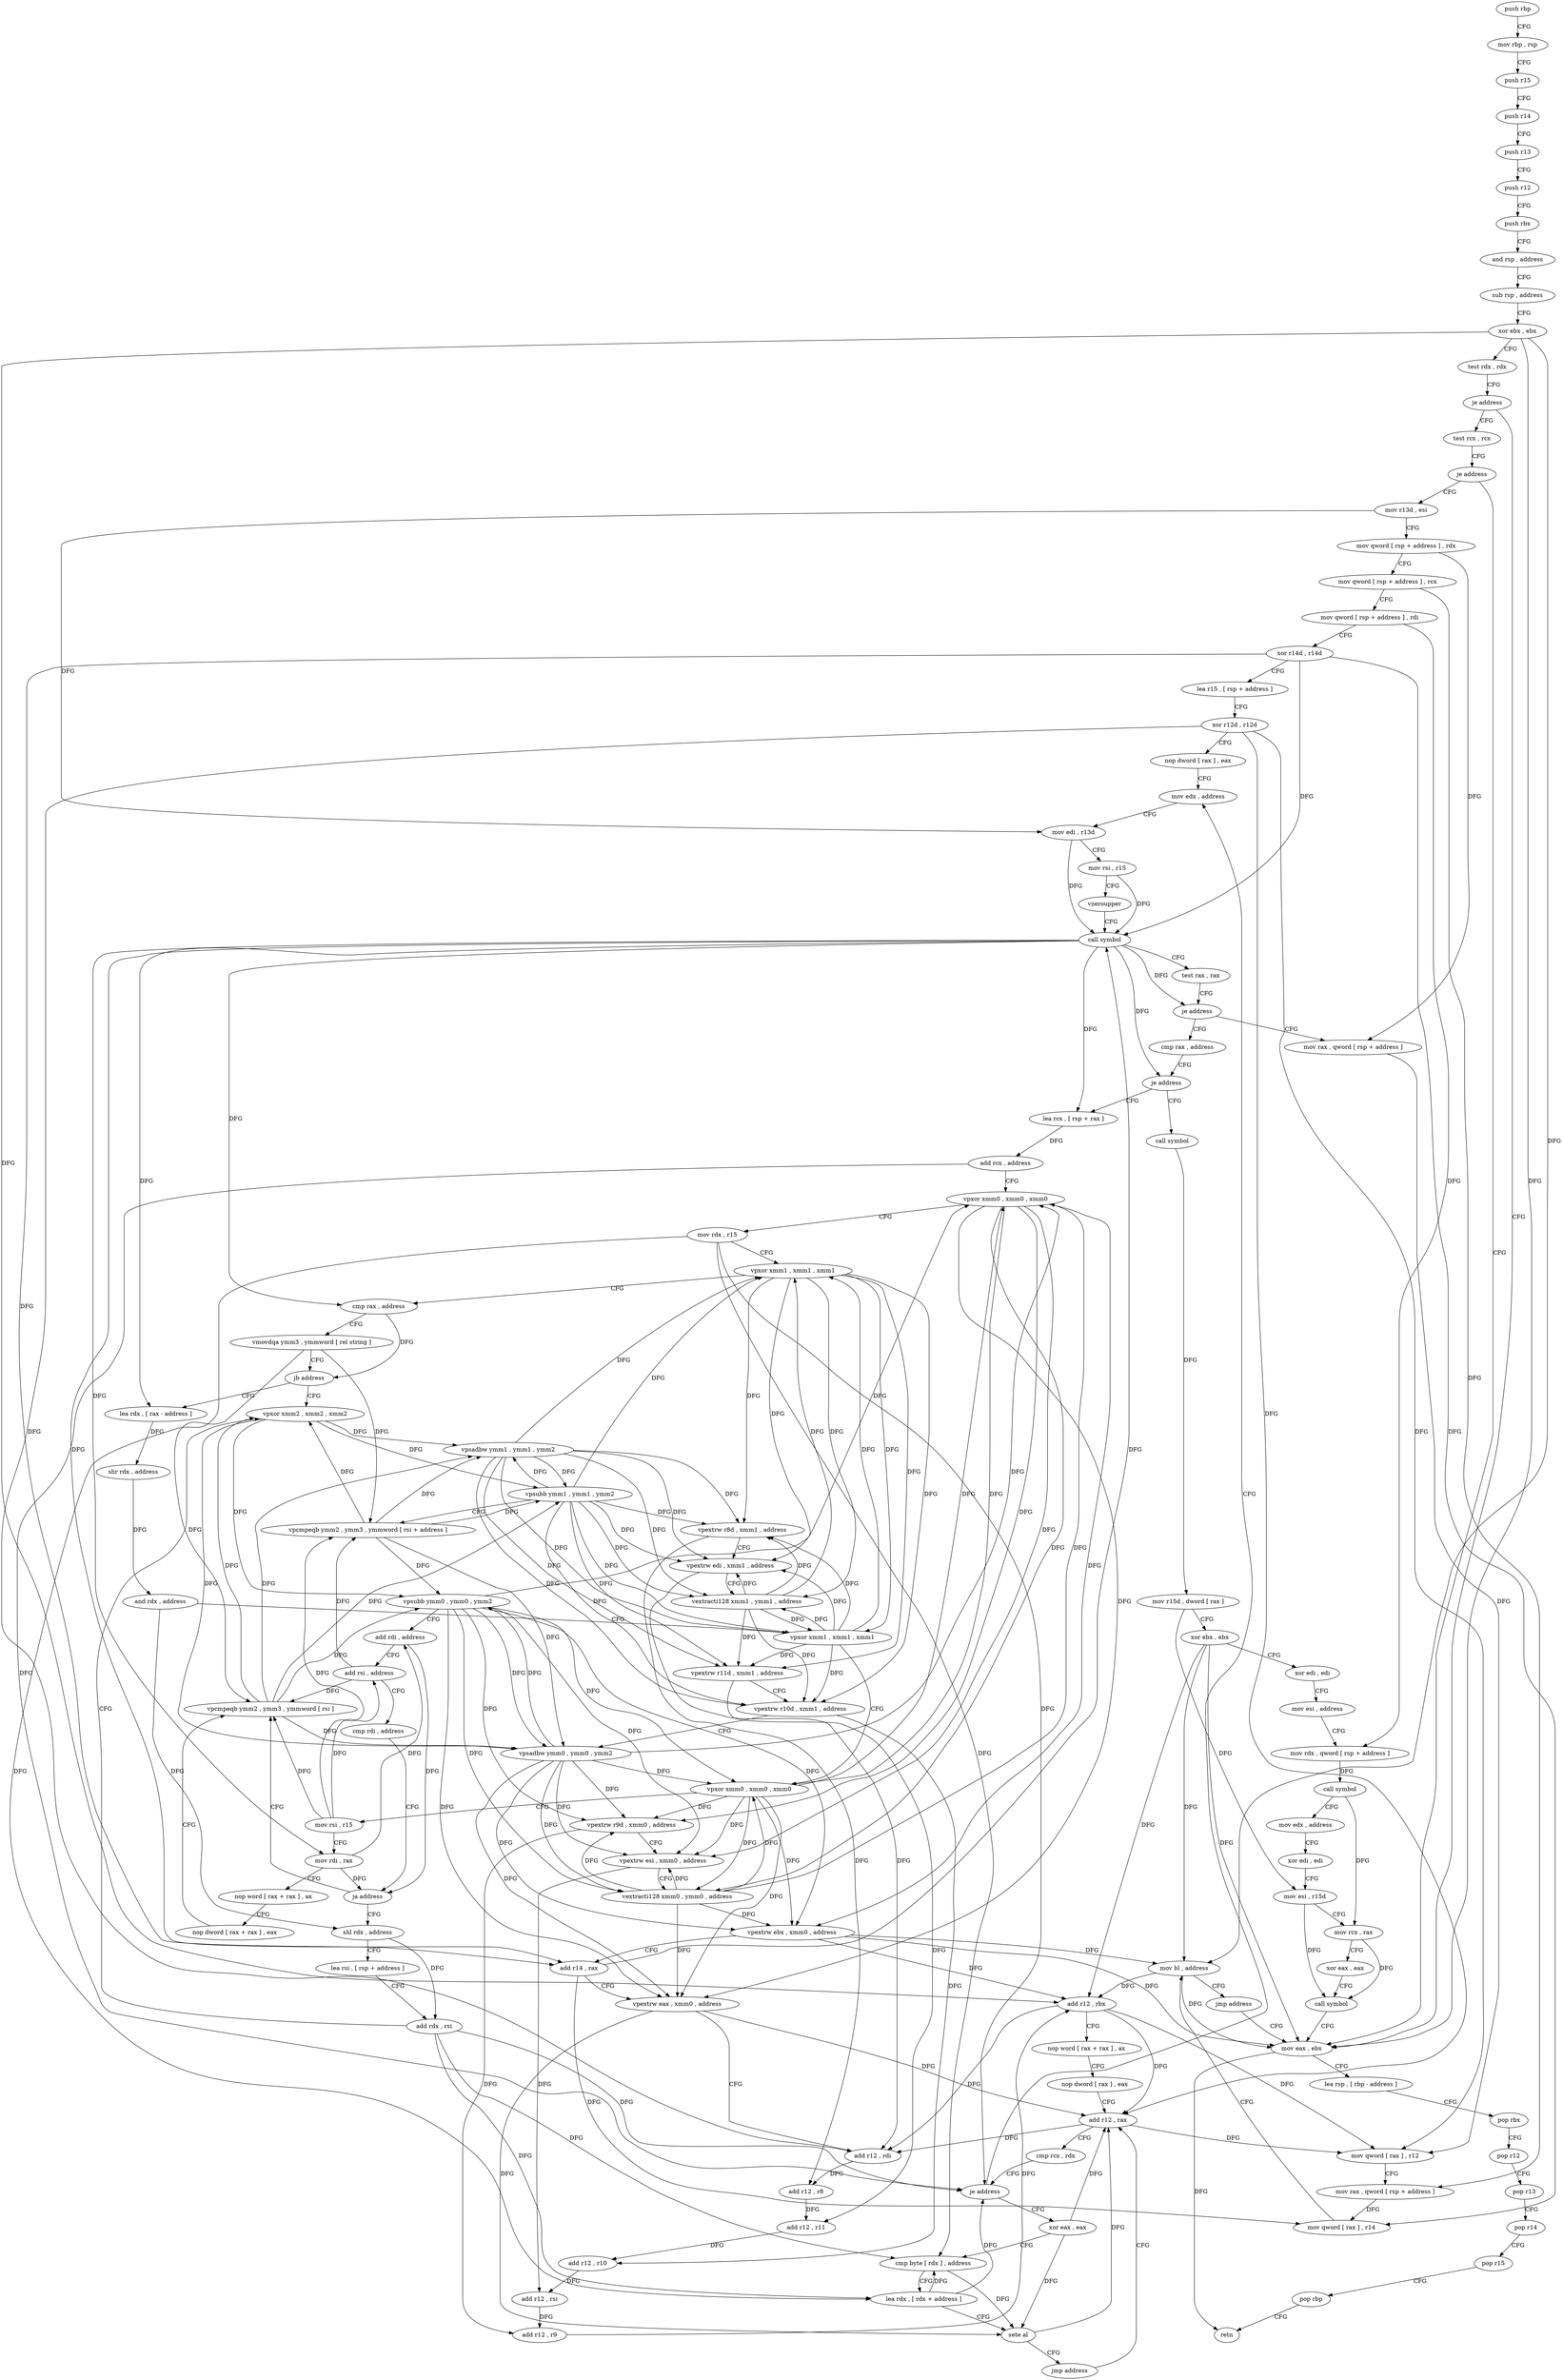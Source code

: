 digraph "func" {
"4224192" [label = "push rbp" ]
"4224193" [label = "mov rbp , rsp" ]
"4224196" [label = "push r15" ]
"4224198" [label = "push r14" ]
"4224200" [label = "push r13" ]
"4224202" [label = "push r12" ]
"4224204" [label = "push rbx" ]
"4224205" [label = "and rsp , address" ]
"4224209" [label = "sub rsp , address" ]
"4224216" [label = "xor ebx , ebx" ]
"4224218" [label = "test rdx , rdx" ]
"4224221" [label = "je address" ]
"4224621" [label = "mov eax , ebx" ]
"4224227" [label = "test rcx , rcx" ]
"4224623" [label = "lea rsp , [ rbp - address ]" ]
"4224627" [label = "pop rbx" ]
"4224628" [label = "pop r12" ]
"4224630" [label = "pop r13" ]
"4224632" [label = "pop r14" ]
"4224634" [label = "pop r15" ]
"4224636" [label = "pop rbp" ]
"4224637" [label = "retn" ]
"4224230" [label = "je address" ]
"4224236" [label = "mov r13d , esi" ]
"4224239" [label = "mov qword [ rsp + address ] , rdx" ]
"4224244" [label = "mov qword [ rsp + address ] , rcx" ]
"4224249" [label = "mov qword [ rsp + address ] , rdi" ]
"4224254" [label = "xor r14d , r14d" ]
"4224257" [label = "lea r15 , [ rsp + address ]" ]
"4224262" [label = "xor r12d , r12d" ]
"4224265" [label = "nop dword [ rax ] , eax" ]
"4224272" [label = "mov edx , address" ]
"4224554" [label = "mov rax , qword [ rsp + address ]" ]
"4224559" [label = "mov qword [ rax ] , r12" ]
"4224562" [label = "mov rax , qword [ rsp + address ]" ]
"4224567" [label = "mov qword [ rax ] , r14" ]
"4224570" [label = "mov bl , address" ]
"4224572" [label = "jmp address" ]
"4224300" [label = "cmp rax , address" ]
"4224304" [label = "je address" ]
"4224574" [label = "call symbol" ]
"4224310" [label = "lea rcx , [ rsp + rax ]" ]
"4224579" [label = "mov r15d , dword [ rax ]" ]
"4224582" [label = "xor ebx , ebx" ]
"4224584" [label = "xor edi , edi" ]
"4224586" [label = "mov esi , address" ]
"4224591" [label = "mov rdx , qword [ rsp + address ]" ]
"4224596" [label = "call symbol" ]
"4224601" [label = "mov edx , address" ]
"4224606" [label = "xor edi , edi" ]
"4224608" [label = "mov esi , r15d" ]
"4224611" [label = "mov rcx , rax" ]
"4224614" [label = "xor eax , eax" ]
"4224616" [label = "call symbol" ]
"4224314" [label = "add rcx , address" ]
"4224318" [label = "vpxor xmm0 , xmm0 , xmm0" ]
"4224322" [label = "mov rdx , r15" ]
"4224325" [label = "vpxor xmm1 , xmm1 , xmm1" ]
"4224329" [label = "cmp rax , address" ]
"4224333" [label = "vmovdqa ymm3 , ymmword [ rel string ]" ]
"4224341" [label = "jb address" ]
"4224427" [label = "vpxor xmm2 , xmm2 , xmm2" ]
"4224343" [label = "lea rdx , [ rax - address ]" ]
"4224431" [label = "vpsadbw ymm1 , ymm1 , ymm2" ]
"4224435" [label = "vpextrw r8d , xmm1 , address" ]
"4224440" [label = "vpextrw edi , xmm1 , address" ]
"4224445" [label = "vextracti128 xmm1 , ymm1 , address" ]
"4224451" [label = "vpextrw r11d , xmm1 , address" ]
"4224456" [label = "vpextrw r10d , xmm1 , address" ]
"4224461" [label = "vpsadbw ymm0 , ymm0 , ymm2" ]
"4224465" [label = "vpextrw r9d , xmm0 , address" ]
"4224470" [label = "vpextrw esi , xmm0 , address" ]
"4224475" [label = "vextracti128 xmm0 , ymm0 , address" ]
"4224481" [label = "vpextrw ebx , xmm0 , address" ]
"4224486" [label = "add r14 , rax" ]
"4224489" [label = "vpextrw eax , xmm0 , address" ]
"4224494" [label = "add r12 , rdi" ]
"4224497" [label = "add r12 , r8" ]
"4224500" [label = "add r12 , r11" ]
"4224503" [label = "add r12 , r10" ]
"4224506" [label = "add r12 , rsi" ]
"4224509" [label = "add r12 , r9" ]
"4224512" [label = "add r12 , rbx" ]
"4224515" [label = "nop word [ rax + rax ] , ax" ]
"4224525" [label = "nop dword [ rax ] , eax" ]
"4224528" [label = "add r12 , rax" ]
"4224347" [label = "shr rdx , address" ]
"4224351" [label = "and rdx , address" ]
"4224355" [label = "vpxor xmm1 , xmm1 , xmm1" ]
"4224359" [label = "vpxor xmm0 , xmm0 , xmm0" ]
"4224363" [label = "mov rsi , r15" ]
"4224366" [label = "mov rdi , rax" ]
"4224369" [label = "nop word [ rax + rax ] , ax" ]
"4224379" [label = "nop dword [ rax + rax ] , eax" ]
"4224384" [label = "vpcmpeqb ymm2 , ymm3 , ymmword [ rsi ]" ]
"4224277" [label = "mov edi , r13d" ]
"4224280" [label = "mov rsi , r15" ]
"4224283" [label = "vzeroupper" ]
"4224286" [label = "call symbol" ]
"4224291" [label = "test rax , rax" ]
"4224294" [label = "je address" ]
"4224540" [label = "xor eax , eax" ]
"4224542" [label = "cmp byte [ rdx ] , address" ]
"4224545" [label = "lea rdx , [ rdx + address ]" ]
"4224549" [label = "sete al" ]
"4224552" [label = "jmp address" ]
"4224388" [label = "vpsubb ymm1 , ymm1 , ymm2" ]
"4224392" [label = "vpcmpeqb ymm2 , ymm3 , ymmword [ rsi + address ]" ]
"4224397" [label = "vpsubb ymm0 , ymm0 , ymm2" ]
"4224401" [label = "add rdi , address" ]
"4224405" [label = "add rsi , address" ]
"4224409" [label = "cmp rdi , address" ]
"4224413" [label = "ja address" ]
"4224415" [label = "shl rdx , address" ]
"4224419" [label = "lea rsi , [ rsp + address ]" ]
"4224424" [label = "add rdx , rsi" ]
"4224531" [label = "cmp rcx , rdx" ]
"4224534" [label = "je address" ]
"4224192" -> "4224193" [ label = "CFG" ]
"4224193" -> "4224196" [ label = "CFG" ]
"4224196" -> "4224198" [ label = "CFG" ]
"4224198" -> "4224200" [ label = "CFG" ]
"4224200" -> "4224202" [ label = "CFG" ]
"4224202" -> "4224204" [ label = "CFG" ]
"4224204" -> "4224205" [ label = "CFG" ]
"4224205" -> "4224209" [ label = "CFG" ]
"4224209" -> "4224216" [ label = "CFG" ]
"4224216" -> "4224218" [ label = "CFG" ]
"4224216" -> "4224621" [ label = "DFG" ]
"4224216" -> "4224570" [ label = "DFG" ]
"4224216" -> "4224512" [ label = "DFG" ]
"4224218" -> "4224221" [ label = "CFG" ]
"4224221" -> "4224621" [ label = "CFG" ]
"4224221" -> "4224227" [ label = "CFG" ]
"4224621" -> "4224623" [ label = "CFG" ]
"4224621" -> "4224637" [ label = "DFG" ]
"4224227" -> "4224230" [ label = "CFG" ]
"4224623" -> "4224627" [ label = "CFG" ]
"4224627" -> "4224628" [ label = "CFG" ]
"4224628" -> "4224630" [ label = "CFG" ]
"4224630" -> "4224632" [ label = "CFG" ]
"4224632" -> "4224634" [ label = "CFG" ]
"4224634" -> "4224636" [ label = "CFG" ]
"4224636" -> "4224637" [ label = "CFG" ]
"4224230" -> "4224621" [ label = "CFG" ]
"4224230" -> "4224236" [ label = "CFG" ]
"4224236" -> "4224239" [ label = "CFG" ]
"4224236" -> "4224277" [ label = "DFG" ]
"4224239" -> "4224244" [ label = "CFG" ]
"4224239" -> "4224554" [ label = "DFG" ]
"4224244" -> "4224249" [ label = "CFG" ]
"4224244" -> "4224562" [ label = "DFG" ]
"4224249" -> "4224254" [ label = "CFG" ]
"4224249" -> "4224591" [ label = "DFG" ]
"4224254" -> "4224257" [ label = "CFG" ]
"4224254" -> "4224286" [ label = "DFG" ]
"4224254" -> "4224567" [ label = "DFG" ]
"4224254" -> "4224486" [ label = "DFG" ]
"4224257" -> "4224262" [ label = "CFG" ]
"4224262" -> "4224265" [ label = "CFG" ]
"4224262" -> "4224559" [ label = "DFG" ]
"4224262" -> "4224494" [ label = "DFG" ]
"4224262" -> "4224528" [ label = "DFG" ]
"4224265" -> "4224272" [ label = "CFG" ]
"4224272" -> "4224277" [ label = "CFG" ]
"4224554" -> "4224559" [ label = "DFG" ]
"4224559" -> "4224562" [ label = "CFG" ]
"4224562" -> "4224567" [ label = "DFG" ]
"4224567" -> "4224570" [ label = "CFG" ]
"4224570" -> "4224572" [ label = "CFG" ]
"4224570" -> "4224621" [ label = "DFG" ]
"4224570" -> "4224512" [ label = "DFG" ]
"4224572" -> "4224621" [ label = "CFG" ]
"4224300" -> "4224304" [ label = "CFG" ]
"4224304" -> "4224574" [ label = "CFG" ]
"4224304" -> "4224310" [ label = "CFG" ]
"4224574" -> "4224579" [ label = "DFG" ]
"4224310" -> "4224314" [ label = "DFG" ]
"4224579" -> "4224582" [ label = "CFG" ]
"4224579" -> "4224608" [ label = "DFG" ]
"4224582" -> "4224584" [ label = "CFG" ]
"4224582" -> "4224621" [ label = "DFG" ]
"4224582" -> "4224570" [ label = "DFG" ]
"4224582" -> "4224512" [ label = "DFG" ]
"4224584" -> "4224586" [ label = "CFG" ]
"4224586" -> "4224591" [ label = "CFG" ]
"4224591" -> "4224596" [ label = "DFG" ]
"4224596" -> "4224601" [ label = "CFG" ]
"4224596" -> "4224611" [ label = "DFG" ]
"4224601" -> "4224606" [ label = "CFG" ]
"4224606" -> "4224608" [ label = "CFG" ]
"4224608" -> "4224611" [ label = "CFG" ]
"4224608" -> "4224616" [ label = "DFG" ]
"4224611" -> "4224614" [ label = "CFG" ]
"4224611" -> "4224616" [ label = "DFG" ]
"4224614" -> "4224616" [ label = "CFG" ]
"4224616" -> "4224621" [ label = "CFG" ]
"4224314" -> "4224318" [ label = "CFG" ]
"4224314" -> "4224534" [ label = "DFG" ]
"4224318" -> "4224322" [ label = "CFG" ]
"4224318" -> "4224465" [ label = "DFG" ]
"4224318" -> "4224470" [ label = "DFG" ]
"4224318" -> "4224475" [ label = "DFG" ]
"4224318" -> "4224481" [ label = "DFG" ]
"4224318" -> "4224489" [ label = "DFG" ]
"4224318" -> "4224359" [ label = "DFG" ]
"4224322" -> "4224325" [ label = "CFG" ]
"4224322" -> "4224534" [ label = "DFG" ]
"4224322" -> "4224542" [ label = "DFG" ]
"4224322" -> "4224545" [ label = "DFG" ]
"4224325" -> "4224329" [ label = "CFG" ]
"4224325" -> "4224435" [ label = "DFG" ]
"4224325" -> "4224440" [ label = "DFG" ]
"4224325" -> "4224445" [ label = "DFG" ]
"4224325" -> "4224451" [ label = "DFG" ]
"4224325" -> "4224456" [ label = "DFG" ]
"4224325" -> "4224355" [ label = "DFG" ]
"4224329" -> "4224333" [ label = "CFG" ]
"4224329" -> "4224341" [ label = "DFG" ]
"4224333" -> "4224341" [ label = "CFG" ]
"4224333" -> "4224384" [ label = "DFG" ]
"4224333" -> "4224392" [ label = "DFG" ]
"4224341" -> "4224427" [ label = "CFG" ]
"4224341" -> "4224343" [ label = "CFG" ]
"4224427" -> "4224431" [ label = "DFG" ]
"4224427" -> "4224461" [ label = "DFG" ]
"4224427" -> "4224388" [ label = "DFG" ]
"4224427" -> "4224397" [ label = "DFG" ]
"4224343" -> "4224347" [ label = "DFG" ]
"4224431" -> "4224435" [ label = "DFG" ]
"4224431" -> "4224325" [ label = "DFG" ]
"4224431" -> "4224440" [ label = "DFG" ]
"4224431" -> "4224445" [ label = "DFG" ]
"4224431" -> "4224451" [ label = "DFG" ]
"4224431" -> "4224456" [ label = "DFG" ]
"4224431" -> "4224355" [ label = "DFG" ]
"4224431" -> "4224388" [ label = "DFG" ]
"4224435" -> "4224440" [ label = "CFG" ]
"4224435" -> "4224497" [ label = "DFG" ]
"4224440" -> "4224445" [ label = "CFG" ]
"4224440" -> "4224494" [ label = "DFG" ]
"4224445" -> "4224451" [ label = "DFG" ]
"4224445" -> "4224325" [ label = "DFG" ]
"4224445" -> "4224435" [ label = "DFG" ]
"4224445" -> "4224440" [ label = "DFG" ]
"4224445" -> "4224456" [ label = "DFG" ]
"4224445" -> "4224355" [ label = "DFG" ]
"4224451" -> "4224456" [ label = "CFG" ]
"4224451" -> "4224500" [ label = "DFG" ]
"4224456" -> "4224461" [ label = "CFG" ]
"4224456" -> "4224503" [ label = "DFG" ]
"4224461" -> "4224465" [ label = "DFG" ]
"4224461" -> "4224318" [ label = "DFG" ]
"4224461" -> "4224470" [ label = "DFG" ]
"4224461" -> "4224475" [ label = "DFG" ]
"4224461" -> "4224481" [ label = "DFG" ]
"4224461" -> "4224489" [ label = "DFG" ]
"4224461" -> "4224359" [ label = "DFG" ]
"4224461" -> "4224397" [ label = "DFG" ]
"4224465" -> "4224470" [ label = "CFG" ]
"4224465" -> "4224509" [ label = "DFG" ]
"4224470" -> "4224475" [ label = "CFG" ]
"4224470" -> "4224506" [ label = "DFG" ]
"4224475" -> "4224481" [ label = "DFG" ]
"4224475" -> "4224318" [ label = "DFG" ]
"4224475" -> "4224465" [ label = "DFG" ]
"4224475" -> "4224470" [ label = "DFG" ]
"4224475" -> "4224489" [ label = "DFG" ]
"4224475" -> "4224359" [ label = "DFG" ]
"4224481" -> "4224486" [ label = "CFG" ]
"4224481" -> "4224621" [ label = "DFG" ]
"4224481" -> "4224570" [ label = "DFG" ]
"4224481" -> "4224512" [ label = "DFG" ]
"4224486" -> "4224489" [ label = "CFG" ]
"4224486" -> "4224286" [ label = "DFG" ]
"4224486" -> "4224567" [ label = "DFG" ]
"4224489" -> "4224494" [ label = "CFG" ]
"4224489" -> "4224528" [ label = "DFG" ]
"4224489" -> "4224549" [ label = "DFG" ]
"4224494" -> "4224497" [ label = "DFG" ]
"4224497" -> "4224500" [ label = "DFG" ]
"4224500" -> "4224503" [ label = "DFG" ]
"4224503" -> "4224506" [ label = "DFG" ]
"4224506" -> "4224509" [ label = "DFG" ]
"4224509" -> "4224512" [ label = "DFG" ]
"4224512" -> "4224515" [ label = "CFG" ]
"4224512" -> "4224559" [ label = "DFG" ]
"4224512" -> "4224494" [ label = "DFG" ]
"4224512" -> "4224528" [ label = "DFG" ]
"4224515" -> "4224525" [ label = "CFG" ]
"4224525" -> "4224528" [ label = "CFG" ]
"4224528" -> "4224531" [ label = "CFG" ]
"4224528" -> "4224559" [ label = "DFG" ]
"4224528" -> "4224494" [ label = "DFG" ]
"4224347" -> "4224351" [ label = "DFG" ]
"4224351" -> "4224355" [ label = "CFG" ]
"4224351" -> "4224415" [ label = "DFG" ]
"4224355" -> "4224359" [ label = "CFG" ]
"4224355" -> "4224325" [ label = "DFG" ]
"4224355" -> "4224435" [ label = "DFG" ]
"4224355" -> "4224440" [ label = "DFG" ]
"4224355" -> "4224445" [ label = "DFG" ]
"4224355" -> "4224451" [ label = "DFG" ]
"4224355" -> "4224456" [ label = "DFG" ]
"4224359" -> "4224363" [ label = "CFG" ]
"4224359" -> "4224318" [ label = "DFG" ]
"4224359" -> "4224465" [ label = "DFG" ]
"4224359" -> "4224470" [ label = "DFG" ]
"4224359" -> "4224475" [ label = "DFG" ]
"4224359" -> "4224481" [ label = "DFG" ]
"4224359" -> "4224489" [ label = "DFG" ]
"4224363" -> "4224366" [ label = "CFG" ]
"4224363" -> "4224384" [ label = "DFG" ]
"4224363" -> "4224392" [ label = "DFG" ]
"4224363" -> "4224405" [ label = "DFG" ]
"4224366" -> "4224369" [ label = "CFG" ]
"4224366" -> "4224401" [ label = "DFG" ]
"4224366" -> "4224413" [ label = "DFG" ]
"4224369" -> "4224379" [ label = "CFG" ]
"4224379" -> "4224384" [ label = "CFG" ]
"4224384" -> "4224388" [ label = "DFG" ]
"4224384" -> "4224427" [ label = "DFG" ]
"4224384" -> "4224431" [ label = "DFG" ]
"4224384" -> "4224461" [ label = "DFG" ]
"4224384" -> "4224397" [ label = "DFG" ]
"4224277" -> "4224280" [ label = "CFG" ]
"4224277" -> "4224286" [ label = "DFG" ]
"4224280" -> "4224283" [ label = "CFG" ]
"4224280" -> "4224286" [ label = "DFG" ]
"4224283" -> "4224286" [ label = "CFG" ]
"4224286" -> "4224291" [ label = "CFG" ]
"4224286" -> "4224294" [ label = "DFG" ]
"4224286" -> "4224304" [ label = "DFG" ]
"4224286" -> "4224310" [ label = "DFG" ]
"4224286" -> "4224329" [ label = "DFG" ]
"4224286" -> "4224486" [ label = "DFG" ]
"4224286" -> "4224343" [ label = "DFG" ]
"4224286" -> "4224366" [ label = "DFG" ]
"4224291" -> "4224294" [ label = "CFG" ]
"4224294" -> "4224554" [ label = "CFG" ]
"4224294" -> "4224300" [ label = "CFG" ]
"4224540" -> "4224542" [ label = "CFG" ]
"4224540" -> "4224528" [ label = "DFG" ]
"4224540" -> "4224549" [ label = "DFG" ]
"4224542" -> "4224545" [ label = "CFG" ]
"4224542" -> "4224549" [ label = "DFG" ]
"4224545" -> "4224549" [ label = "CFG" ]
"4224545" -> "4224534" [ label = "DFG" ]
"4224545" -> "4224542" [ label = "DFG" ]
"4224549" -> "4224552" [ label = "CFG" ]
"4224549" -> "4224528" [ label = "DFG" ]
"4224552" -> "4224528" [ label = "CFG" ]
"4224388" -> "4224392" [ label = "CFG" ]
"4224388" -> "4224325" [ label = "DFG" ]
"4224388" -> "4224435" [ label = "DFG" ]
"4224388" -> "4224440" [ label = "DFG" ]
"4224388" -> "4224445" [ label = "DFG" ]
"4224388" -> "4224451" [ label = "DFG" ]
"4224388" -> "4224456" [ label = "DFG" ]
"4224388" -> "4224355" [ label = "DFG" ]
"4224388" -> "4224431" [ label = "DFG" ]
"4224392" -> "4224397" [ label = "DFG" ]
"4224392" -> "4224427" [ label = "DFG" ]
"4224392" -> "4224431" [ label = "DFG" ]
"4224392" -> "4224461" [ label = "DFG" ]
"4224392" -> "4224388" [ label = "DFG" ]
"4224397" -> "4224401" [ label = "CFG" ]
"4224397" -> "4224318" [ label = "DFG" ]
"4224397" -> "4224465" [ label = "DFG" ]
"4224397" -> "4224470" [ label = "DFG" ]
"4224397" -> "4224475" [ label = "DFG" ]
"4224397" -> "4224481" [ label = "DFG" ]
"4224397" -> "4224489" [ label = "DFG" ]
"4224397" -> "4224359" [ label = "DFG" ]
"4224397" -> "4224461" [ label = "DFG" ]
"4224401" -> "4224405" [ label = "CFG" ]
"4224401" -> "4224413" [ label = "DFG" ]
"4224405" -> "4224409" [ label = "CFG" ]
"4224405" -> "4224384" [ label = "DFG" ]
"4224405" -> "4224392" [ label = "DFG" ]
"4224409" -> "4224413" [ label = "CFG" ]
"4224413" -> "4224384" [ label = "CFG" ]
"4224413" -> "4224415" [ label = "CFG" ]
"4224415" -> "4224419" [ label = "CFG" ]
"4224415" -> "4224424" [ label = "DFG" ]
"4224419" -> "4224424" [ label = "CFG" ]
"4224424" -> "4224427" [ label = "CFG" ]
"4224424" -> "4224534" [ label = "DFG" ]
"4224424" -> "4224542" [ label = "DFG" ]
"4224424" -> "4224545" [ label = "DFG" ]
"4224531" -> "4224534" [ label = "CFG" ]
"4224534" -> "4224272" [ label = "CFG" ]
"4224534" -> "4224540" [ label = "CFG" ]
}
